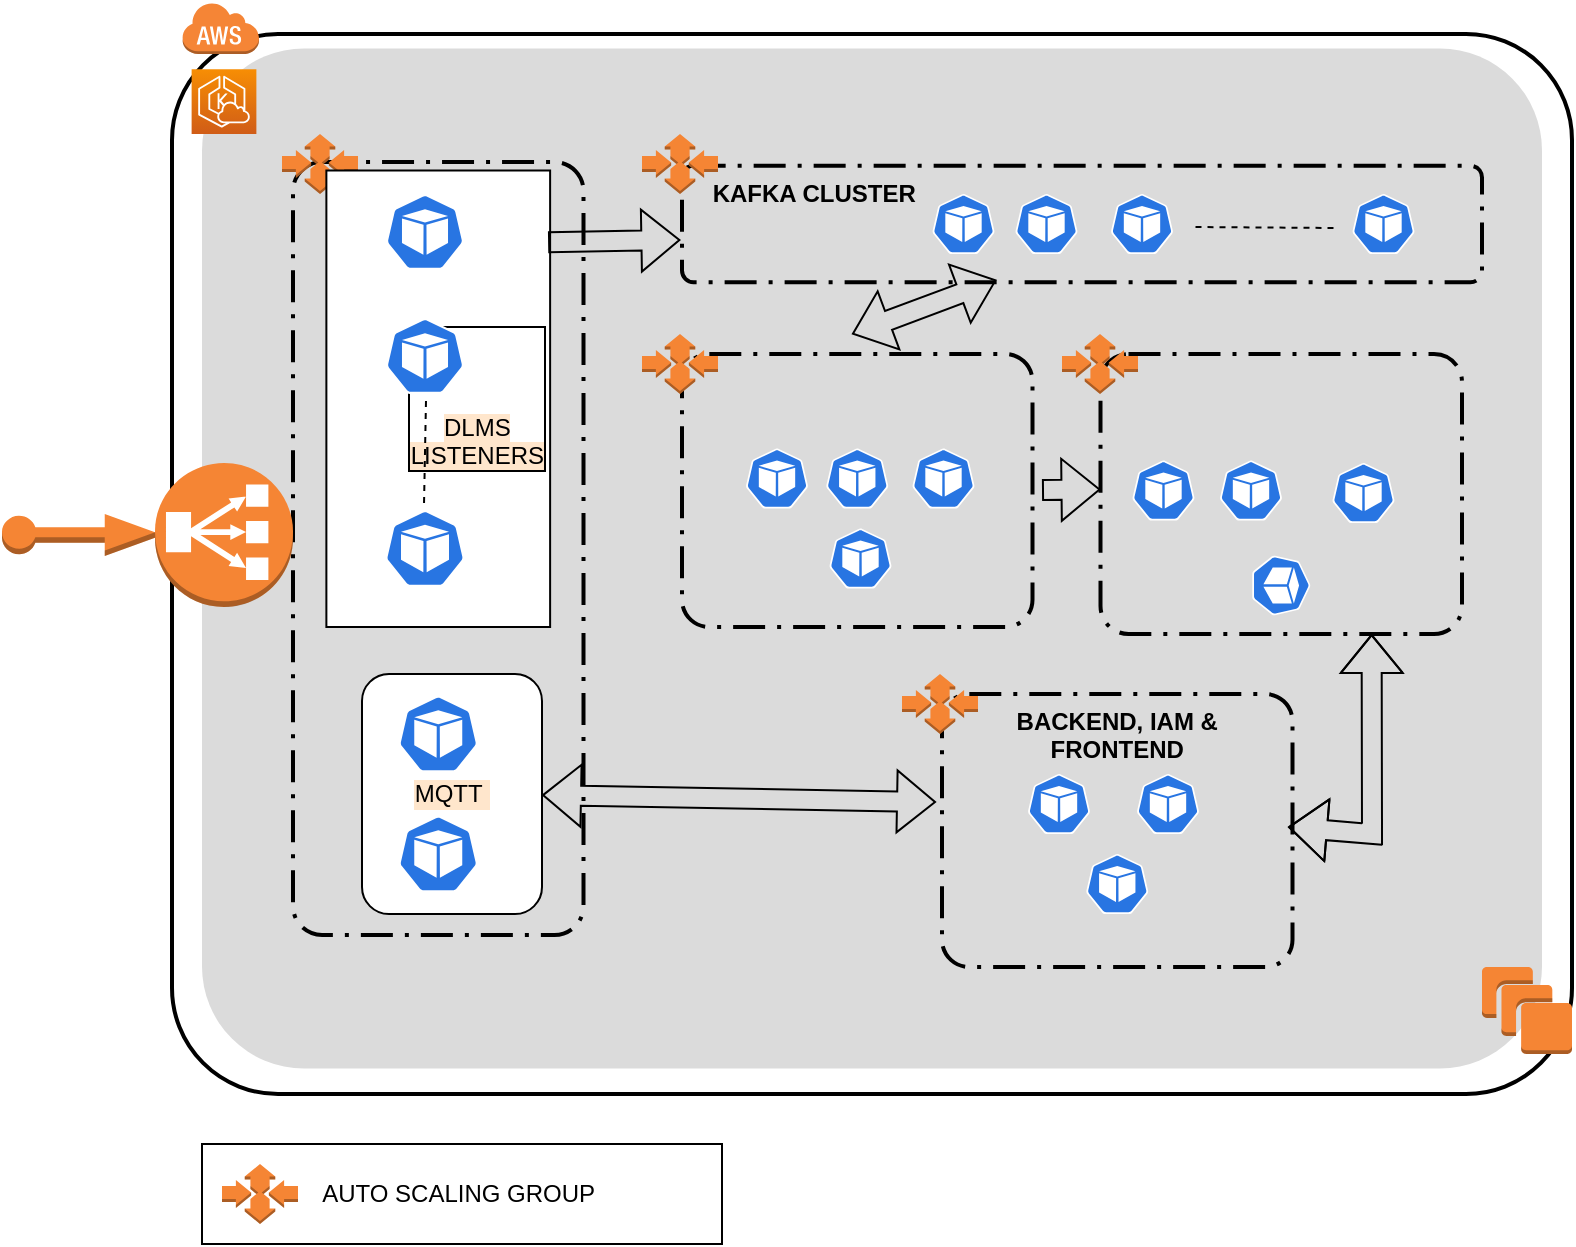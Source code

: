 <mxfile version="17.1.3" type="github"><diagram id="bKZ8yrRBI6CvGtKd2h08" name="Page-1"><mxGraphModel dx="946" dy="591" grid="1" gridSize="10" guides="1" tooltips="1" connect="1" arrows="1" fold="1" page="1" pageScale="1" pageWidth="850" pageHeight="1100" math="0" shadow="0"><root><mxCell id="0"/><mxCell id="1" parent="0"/><mxCell id="CpkEzIZ5R6-Vss7rwRm0-41" value="" style="endArrow=none;dashed=1;html=1;rounded=0;" edge="1" parent="1"><mxGeometry width="50" height="50" relative="1" as="geometry"><mxPoint x="360" y="380" as="sourcePoint"/><mxPoint x="410" y="330" as="targetPoint"/></mxGeometry></mxCell><mxCell id="CpkEzIZ5R6-Vss7rwRm0-10" value="" style="rounded=1;arcSize=10;dashed=0;fillColor=none;gradientColor=none;strokeWidth=2;" vertex="1" parent="1"><mxGeometry x="95" y="100" width="700" height="530" as="geometry"/></mxCell><mxCell id="CpkEzIZ5R6-Vss7rwRm0-12" value="" style="rounded=1;arcSize=10;strokeColor=none;fillColor=#DBDBDB;gradientColor=none;" vertex="1" parent="1"><mxGeometry x="110" y="107.25" width="670" height="510" as="geometry"/></mxCell><mxCell id="CpkEzIZ5R6-Vss7rwRm0-9" value="" style="rounded=1;arcSize=10;dashed=1;fillColor=none;gradientColor=none;dashPattern=8 3 1 3;strokeWidth=2;" vertex="1" parent="1"><mxGeometry x="155.5" y="164" width="145.25" height="386.5" as="geometry"/></mxCell><mxCell id="CpkEzIZ5R6-Vss7rwRm0-3" value="" style="outlineConnect=0;dashed=0;verticalLabelPosition=bottom;verticalAlign=top;align=center;html=1;shape=mxgraph.aws3.auto_scaling;fillColor=#F58534;gradientColor=none;" vertex="1" parent="1"><mxGeometry x="150" y="150" width="38" height="30" as="geometry"/></mxCell><mxCell id="CpkEzIZ5R6-Vss7rwRm0-4" value="" style="outlineConnect=0;dashed=0;verticalLabelPosition=bottom;verticalAlign=top;align=center;html=1;shape=mxgraph.aws3.elastic_ip;fillColor=#F58534;gradientColor=none;" vertex="1" parent="1"><mxGeometry x="10" y="340" width="76.5" height="21" as="geometry"/></mxCell><mxCell id="CpkEzIZ5R6-Vss7rwRm0-6" value="" style="outlineConnect=0;dashed=0;verticalLabelPosition=bottom;verticalAlign=top;align=center;html=1;shape=mxgraph.aws3.instances;fillColor=#F58534;gradientColor=none;" vertex="1" parent="1"><mxGeometry x="750" y="566.5" width="45" height="43.5" as="geometry"/></mxCell><mxCell id="CpkEzIZ5R6-Vss7rwRm0-8" value="" style="outlineConnect=0;dashed=0;verticalLabelPosition=bottom;verticalAlign=top;align=center;html=1;shape=mxgraph.aws3.classic_load_balancer;fillColor=#F58534;gradientColor=none;" vertex="1" parent="1"><mxGeometry x="86.5" y="314.5" width="69" height="72" as="geometry"/></mxCell><mxCell id="CpkEzIZ5R6-Vss7rwRm0-11" value="" style="dashed=0;html=1;shape=mxgraph.aws3.cloud;fillColor=#F58536;gradientColor=none;dashed=0;" vertex="1" parent="1"><mxGeometry x="100" y="84" width="38.5" height="26" as="geometry"/></mxCell><mxCell id="CpkEzIZ5R6-Vss7rwRm0-13" value="    KAFKA CLUSTER " style="rounded=1;arcSize=10;dashed=1;fillColor=none;gradientColor=none;dashPattern=8 3 1 3;strokeWidth=2;horizontal=1;verticalAlign=top;align=left;fontStyle=1" vertex="1" parent="1"><mxGeometry x="350" y="165.88" width="400" height="58.25" as="geometry"/></mxCell><mxCell id="CpkEzIZ5R6-Vss7rwRm0-14" value="" style="rounded=1;arcSize=10;dashed=1;fillColor=none;gradientColor=none;dashPattern=8 3 1 3;strokeWidth=2;" vertex="1" parent="1"><mxGeometry x="350" y="260" width="175.25" height="136.5" as="geometry"/></mxCell><mxCell id="CpkEzIZ5R6-Vss7rwRm0-15" value="" style="rounded=1;arcSize=10;dashed=1;fillColor=none;gradientColor=none;dashPattern=8 3 1 3;strokeWidth=2;" vertex="1" parent="1"><mxGeometry x="559.25" y="260" width="180.75" height="140" as="geometry"/></mxCell><mxCell id="CpkEzIZ5R6-Vss7rwRm0-16" value="BACKEND, IAM &amp; &#10;FRONTEND" style="rounded=1;arcSize=10;dashed=1;fillColor=none;gradientColor=none;dashPattern=8 3 1 3;strokeWidth=2;fontStyle=1;verticalAlign=top;" vertex="1" parent="1"><mxGeometry x="480" y="430" width="175.25" height="136.5" as="geometry"/></mxCell><mxCell id="CpkEzIZ5R6-Vss7rwRm0-17" value="" style="sketch=0;points=[[0,0,0],[0.25,0,0],[0.5,0,0],[0.75,0,0],[1,0,0],[0,1,0],[0.25,1,0],[0.5,1,0],[0.75,1,0],[1,1,0],[0,0.25,0],[0,0.5,0],[0,0.75,0],[1,0.25,0],[1,0.5,0],[1,0.75,0]];outlineConnect=0;fontColor=#232F3E;gradientColor=#F78E04;gradientDirection=north;fillColor=#D05C17;strokeColor=#ffffff;dashed=0;verticalLabelPosition=bottom;verticalAlign=top;align=center;html=1;fontSize=12;fontStyle=0;aspect=fixed;shape=mxgraph.aws4.resourceIcon;resIcon=mxgraph.aws4.eks_cloud;" vertex="1" parent="1"><mxGeometry x="104.81" y="117.62" width="32.38" height="32.38" as="geometry"/></mxCell><mxCell id="CpkEzIZ5R6-Vss7rwRm0-18" value="" style="outlineConnect=0;dashed=0;verticalLabelPosition=bottom;verticalAlign=top;align=center;html=1;shape=mxgraph.aws3.auto_scaling;fillColor=#F58534;gradientColor=none;" vertex="1" parent="1"><mxGeometry x="330" y="150" width="38" height="30" as="geometry"/></mxCell><mxCell id="CpkEzIZ5R6-Vss7rwRm0-19" value="" style="outlineConnect=0;dashed=0;verticalLabelPosition=bottom;verticalAlign=top;align=center;html=1;shape=mxgraph.aws3.auto_scaling;fillColor=#F58534;gradientColor=none;" vertex="1" parent="1"><mxGeometry x="330" y="250" width="38" height="30" as="geometry"/></mxCell><mxCell id="CpkEzIZ5R6-Vss7rwRm0-20" value="" style="outlineConnect=0;dashed=0;verticalLabelPosition=bottom;verticalAlign=top;align=center;html=1;shape=mxgraph.aws3.auto_scaling;fillColor=#F58534;gradientColor=none;" vertex="1" parent="1"><mxGeometry x="540" y="250" width="38" height="30" as="geometry"/></mxCell><mxCell id="CpkEzIZ5R6-Vss7rwRm0-21" value="" style="outlineConnect=0;dashed=0;verticalLabelPosition=bottom;verticalAlign=top;align=center;html=1;shape=mxgraph.aws3.auto_scaling;fillColor=#F58534;gradientColor=none;" vertex="1" parent="1"><mxGeometry x="460" y="420" width="38" height="30" as="geometry"/></mxCell><mxCell id="CpkEzIZ5R6-Vss7rwRm0-26" value="" style="group" vertex="1" connectable="0" parent="1"><mxGeometry x="110" y="655" width="260" height="50" as="geometry"/></mxCell><mxCell id="CpkEzIZ5R6-Vss7rwRm0-23" value="AUTO SCALING GROUP&amp;nbsp;" style="rounded=0;whiteSpace=wrap;html=1;" vertex="1" parent="CpkEzIZ5R6-Vss7rwRm0-26"><mxGeometry width="260" height="50" as="geometry"/></mxCell><mxCell id="CpkEzIZ5R6-Vss7rwRm0-24" value="" style="outlineConnect=0;dashed=0;verticalLabelPosition=bottom;verticalAlign=top;align=center;html=1;shape=mxgraph.aws3.auto_scaling;fillColor=#F58534;gradientColor=none;" vertex="1" parent="CpkEzIZ5R6-Vss7rwRm0-26"><mxGeometry x="10" y="10" width="38" height="30" as="geometry"/></mxCell><mxCell id="CpkEzIZ5R6-Vss7rwRm0-35" value="" style="sketch=0;html=1;dashed=0;whitespace=wrap;fillColor=#2875E2;strokeColor=#ffffff;points=[[0.005,0.63,0],[0.1,0.2,0],[0.9,0.2,0],[0.5,0,0],[0.995,0.63,0],[0.72,0.99,0],[0.5,1,0],[0.28,0.99,0]];shape=mxgraph.kubernetes.icon;prIcon=pod" vertex="1" parent="1"><mxGeometry x="470" y="180" width="41.5" height="30" as="geometry"/></mxCell><mxCell id="CpkEzIZ5R6-Vss7rwRm0-38" value="" style="sketch=0;html=1;dashed=0;whitespace=wrap;fillColor=#2875E2;strokeColor=#ffffff;points=[[0.005,0.63,0],[0.1,0.2,0],[0.9,0.2,0],[0.5,0,0],[0.995,0.63,0],[0.72,0.99,0],[0.5,1,0],[0.28,0.99,0]];shape=mxgraph.kubernetes.icon;prIcon=pod" vertex="1" parent="1"><mxGeometry x="511.5" y="180" width="41.5" height="30" as="geometry"/></mxCell><mxCell id="CpkEzIZ5R6-Vss7rwRm0-39" value="" style="sketch=0;html=1;dashed=0;whitespace=wrap;fillColor=#2875E2;strokeColor=#ffffff;points=[[0.005,0.63,0],[0.1,0.2,0],[0.9,0.2,0],[0.5,0,0],[0.995,0.63,0],[0.72,0.99,0],[0.5,1,0],[0.28,0.99,0]];shape=mxgraph.kubernetes.icon;prIcon=pod" vertex="1" parent="1"><mxGeometry x="559.25" y="180" width="41.5" height="30" as="geometry"/></mxCell><mxCell id="CpkEzIZ5R6-Vss7rwRm0-40" value="" style="sketch=0;html=1;dashed=0;whitespace=wrap;fillColor=#2875E2;strokeColor=#ffffff;points=[[0.005,0.63,0],[0.1,0.2,0],[0.9,0.2,0],[0.5,0,0],[0.995,0.63,0],[0.72,0.99,0],[0.5,1,0],[0.28,0.99,0]];shape=mxgraph.kubernetes.icon;prIcon=pod" vertex="1" parent="1"><mxGeometry x="680" y="180" width="41.5" height="30" as="geometry"/></mxCell><mxCell id="CpkEzIZ5R6-Vss7rwRm0-46" value="" style="endArrow=none;dashed=1;html=1;rounded=0;" edge="1" parent="1"><mxGeometry width="50" height="50" relative="1" as="geometry"><mxPoint x="606.75" y="196.5" as="sourcePoint"/><mxPoint x="676" y="197" as="targetPoint"/></mxGeometry></mxCell><mxCell id="CpkEzIZ5R6-Vss7rwRm0-50" value="" style="shape=image;verticalLabelPosition=bottom;labelBackgroundColor=default;verticalAlign=top;aspect=fixed;imageAspect=0;image=https://upload.wikimedia.org/wikipedia/commons/thumb/f/f3/Apache_Spark_logo.svg/1200px-Apache_Spark_logo.svg.png;" vertex="1" parent="1"><mxGeometry x="370" y="260" width="55" height="28.56" as="geometry"/></mxCell><mxCell id="CpkEzIZ5R6-Vss7rwRm0-51" value="" style="sketch=0;html=1;dashed=0;whitespace=wrap;fillColor=#2875E2;strokeColor=#ffffff;points=[[0.005,0.63,0],[0.1,0.2,0],[0.9,0.2,0],[0.5,0,0],[0.995,0.63,0],[0.72,0.99,0],[0.5,1,0],[0.28,0.99,0]];shape=mxgraph.kubernetes.icon;prIcon=pod" vertex="1" parent="1"><mxGeometry x="376.75" y="307.25" width="41.5" height="30" as="geometry"/></mxCell><mxCell id="CpkEzIZ5R6-Vss7rwRm0-52" value="" style="sketch=0;html=1;dashed=0;whitespace=wrap;fillColor=#2875E2;strokeColor=#ffffff;points=[[0.005,0.63,0],[0.1,0.2,0],[0.9,0.2,0],[0.5,0,0],[0.995,0.63,0],[0.72,0.99,0],[0.5,1,0],[0.28,0.99,0]];shape=mxgraph.kubernetes.icon;prIcon=pod" vertex="1" parent="1"><mxGeometry x="416.88" y="307.25" width="41.5" height="30" as="geometry"/></mxCell><mxCell id="CpkEzIZ5R6-Vss7rwRm0-53" value="" style="sketch=0;html=1;dashed=0;whitespace=wrap;fillColor=#2875E2;strokeColor=#ffffff;points=[[0.005,0.63,0],[0.1,0.2,0],[0.9,0.2,0],[0.5,0,0],[0.995,0.63,0],[0.72,0.99,0],[0.5,1,0],[0.28,0.99,0]];shape=mxgraph.kubernetes.icon;prIcon=pod" vertex="1" parent="1"><mxGeometry x="460" y="307.25" width="41.5" height="30" as="geometry"/></mxCell><mxCell id="CpkEzIZ5R6-Vss7rwRm0-54" value="" style="sketch=0;html=1;dashed=0;whitespace=wrap;fillColor=#2875E2;strokeColor=#ffffff;points=[[0.005,0.63,0],[0.1,0.2,0],[0.9,0.2,0],[0.5,0,0],[0.995,0.63,0],[0.72,0.99,0],[0.5,1,0],[0.28,0.99,0]];shape=mxgraph.kubernetes.icon;prIcon=pod" vertex="1" parent="1"><mxGeometry x="418.5" y="347.25" width="41.5" height="30" as="geometry"/></mxCell><mxCell id="CpkEzIZ5R6-Vss7rwRm0-55" value="" style="sketch=0;html=1;dashed=0;whitespace=wrap;fillColor=#2875E2;strokeColor=#ffffff;points=[[0.005,0.63,0],[0.1,0.2,0],[0.9,0.2,0],[0.5,0,0],[0.995,0.63,0],[0.72,0.99,0],[0.5,1,0],[0.28,0.99,0]];shape=mxgraph.kubernetes.icon;prIcon=pod" vertex="1" parent="1"><mxGeometry x="570" y="313.25" width="41.5" height="30" as="geometry"/></mxCell><mxCell id="CpkEzIZ5R6-Vss7rwRm0-56" value="" style="sketch=0;html=1;dashed=0;whitespace=wrap;fillColor=#2875E2;strokeColor=#ffffff;points=[[0.005,0.63,0],[0.1,0.2,0],[0.9,0.2,0],[0.5,0,0],[0.995,0.63,0],[0.72,0.99,0],[0.5,1,0],[0.28,0.99,0]];shape=mxgraph.kubernetes.icon;prIcon=pod" vertex="1" parent="1"><mxGeometry x="613.75" y="313.25" width="41.5" height="30" as="geometry"/></mxCell><mxCell id="CpkEzIZ5R6-Vss7rwRm0-57" value="" style="sketch=0;html=1;dashed=0;whitespace=wrap;fillColor=#2875E2;strokeColor=#ffffff;points=[[0.005,0.63,0],[0.1,0.2,0],[0.9,0.2,0],[0.5,0,0],[0.995,0.63,0],[0.72,0.99,0],[0.5,1,0],[0.28,0.99,0]];shape=mxgraph.kubernetes.icon;prIcon=pod" vertex="1" parent="1"><mxGeometry x="670" y="314.5" width="41.5" height="30" as="geometry"/></mxCell><mxCell id="CpkEzIZ5R6-Vss7rwRm0-58" value="" style="sketch=0;html=1;dashed=0;whitespace=wrap;fillColor=#2875E2;strokeColor=#ffffff;points=[[0.005,0.63,0],[0.1,0.2,0],[0.9,0.2,0],[0.5,0,0],[0.995,0.63,0],[0.72,0.99,0],[0.5,1,0],[0.28,0.99,0]];shape=mxgraph.kubernetes.icon;prIcon=pod;direction=south;" vertex="1" parent="1"><mxGeometry x="634.63" y="355" width="30" height="41.5" as="geometry"/></mxCell><mxCell id="CpkEzIZ5R6-Vss7rwRm0-59" value="" style="sketch=0;html=1;dashed=0;whitespace=wrap;fillColor=#2875E2;strokeColor=#ffffff;points=[[0.005,0.63,0],[0.1,0.2,0],[0.9,0.2,0],[0.5,0,0],[0.995,0.63,0],[0.72,0.99,0],[0.5,1,0],[0.28,0.99,0]];shape=mxgraph.kubernetes.icon;prIcon=pod" vertex="1" parent="1"><mxGeometry x="517.75" y="470" width="41.5" height="30" as="geometry"/></mxCell><mxCell id="CpkEzIZ5R6-Vss7rwRm0-60" value="" style="sketch=0;html=1;dashed=0;whitespace=wrap;fillColor=#2875E2;strokeColor=#ffffff;points=[[0.005,0.63,0],[0.1,0.2,0],[0.9,0.2,0],[0.5,0,0],[0.995,0.63,0],[0.72,0.99,0],[0.5,1,0],[0.28,0.99,0]];shape=mxgraph.kubernetes.icon;prIcon=pod" vertex="1" parent="1"><mxGeometry x="572.25" y="470" width="41.5" height="30" as="geometry"/></mxCell><mxCell id="CpkEzIZ5R6-Vss7rwRm0-61" value="" style="sketch=0;html=1;dashed=0;whitespace=wrap;fillColor=#2875E2;strokeColor=#ffffff;points=[[0.005,0.63,0],[0.1,0.2,0],[0.9,0.2,0],[0.5,0,0],[0.995,0.63,0],[0.72,0.99,0],[0.5,1,0],[0.28,0.99,0]];shape=mxgraph.kubernetes.icon;prIcon=pod" vertex="1" parent="1"><mxGeometry x="546.88" y="510" width="41.5" height="30" as="geometry"/></mxCell><mxCell id="CpkEzIZ5R6-Vss7rwRm0-63" value="" style="shape=image;verticalLabelPosition=bottom;labelBackgroundColor=default;verticalAlign=top;aspect=fixed;imageAspect=0;image=https://g.foolcdn.com/art/companylogos/square/mdb.png;" vertex="1" parent="1"><mxGeometry x="580" y="254.28" width="40" height="40" as="geometry"/></mxCell><mxCell id="CpkEzIZ5R6-Vss7rwRm0-64" value="" style="shape=image;verticalLabelPosition=bottom;labelBackgroundColor=default;verticalAlign=top;aspect=fixed;imageAspect=0;image=https://upload.wikimedia.org/wikipedia/commons/thumb/0/05/Apache_kafka.svg/1200px-Apache_kafka.svg.png;" vertex="1" parent="1"><mxGeometry x="356.75" y="185.5" width="20" height="32.5" as="geometry"/></mxCell><mxCell id="CpkEzIZ5R6-Vss7rwRm0-65" value="&lt;div style=&quot;text-align: center&quot;&gt;&lt;span style=&quot;background-color: rgb(255 , 230 , 204)&quot;&gt;&lt;br&gt;&lt;/span&gt;&lt;/div&gt;&lt;div style=&quot;text-align: center&quot;&gt;&lt;span style=&quot;background-color: rgb(255 , 230 , 204)&quot;&gt;&lt;br&gt;&lt;/span&gt;&lt;/div&gt;&lt;div style=&quot;text-align: center&quot;&gt;&lt;span style=&quot;background-color: rgb(255 , 230 , 204)&quot;&gt;&lt;br&gt;&lt;/span&gt;&lt;/div&gt;&lt;div style=&quot;text-align: center&quot;&gt;&lt;span style=&quot;background-color: rgb(255 , 230 , 204)&quot;&gt;DLMS&lt;/span&gt;&lt;/div&gt;&lt;span style=&quot;background-color: rgb(255 , 230 , 204)&quot;&gt;LISTENERS&lt;/span&gt;" style="rounded=0;whiteSpace=wrap;html=1;align=right;labelBorderColor=default;" vertex="1" parent="1"><mxGeometry x="172.19" y="168.25" width="111.87" height="228.25" as="geometry"/></mxCell><mxCell id="CpkEzIZ5R6-Vss7rwRm0-28" value="" style="sketch=0;html=1;dashed=0;whitespace=wrap;fillColor=#2875E2;strokeColor=#ffffff;points=[[0.005,0.63,0],[0.1,0.2,0],[0.9,0.2,0],[0.5,0,0],[0.995,0.63,0],[0.72,0.99,0],[0.5,1,0],[0.28,0.99,0]];shape=mxgraph.kubernetes.icon;prIcon=pod" vertex="1" parent="1"><mxGeometry x="200" y="242" width="43" height="38" as="geometry"/></mxCell><mxCell id="CpkEzIZ5R6-Vss7rwRm0-27" value="" style="sketch=0;html=1;dashed=0;whitespace=wrap;fillColor=#2875E2;strokeColor=#ffffff;points=[[0.005,0.63,0],[0.1,0.2,0],[0.9,0.2,0],[0.5,0,0],[0.995,0.63,0],[0.72,0.99,0],[0.5,1,0],[0.28,0.99,0]];shape=mxgraph.kubernetes.icon;prIcon=pod" vertex="1" parent="1"><mxGeometry x="200" y="180" width="43" height="38" as="geometry"/></mxCell><mxCell id="CpkEzIZ5R6-Vss7rwRm0-29" value="" style="sketch=0;html=1;dashed=0;whitespace=wrap;fillColor=#2875E2;strokeColor=#ffffff;points=[[0.005,0.63,0],[0.1,0.2,0],[0.9,0.2,0],[0.5,0,0],[0.995,0.63,0],[0.72,0.99,0],[0.5,1,0],[0.28,0.99,0]];shape=mxgraph.kubernetes.icon;prIcon=pod" vertex="1" parent="1"><mxGeometry x="201.5" y="337.25" width="40" height="40" as="geometry"/></mxCell><mxCell id="CpkEzIZ5R6-Vss7rwRm0-67" value="MQTT&amp;nbsp;" style="rounded=1;whiteSpace=wrap;html=1;labelBackgroundColor=#FFE6CC;" vertex="1" parent="1"><mxGeometry x="190" y="420" width="90" height="120" as="geometry"/></mxCell><mxCell id="CpkEzIZ5R6-Vss7rwRm0-48" value="" style="endArrow=none;dashed=1;html=1;rounded=0;exitX=0.688;exitY=0.031;exitDx=0;exitDy=0;exitPerimeter=0;" edge="1" parent="1"><mxGeometry width="50" height="50" relative="1" as="geometry"><mxPoint x="221.02" y="334.49" as="sourcePoint"/><mxPoint x="222" y="283.25" as="targetPoint"/></mxGeometry></mxCell><mxCell id="CpkEzIZ5R6-Vss7rwRm0-31" value="" style="sketch=0;html=1;dashed=0;whitespace=wrap;fillColor=#2875E2;strokeColor=#ffffff;points=[[0.005,0.63,0],[0.1,0.2,0],[0.9,0.2,0],[0.5,0,0],[0.995,0.63,0],[0.72,0.99,0],[0.5,1,0],[0.28,0.99,0]];shape=mxgraph.kubernetes.icon;prIcon=pod" vertex="1" parent="1"><mxGeometry x="208.13" y="430" width="40" height="40" as="geometry"/></mxCell><mxCell id="CpkEzIZ5R6-Vss7rwRm0-30" value="" style="sketch=0;html=1;dashed=0;whitespace=wrap;fillColor=#2875E2;strokeColor=#ffffff;points=[[0.005,0.63,0],[0.1,0.2,0],[0.9,0.2,0],[0.5,0,0],[0.995,0.63,0],[0.72,0.99,0],[0.5,1,0],[0.28,0.99,0]];shape=mxgraph.kubernetes.icon;prIcon=pod" vertex="1" parent="1"><mxGeometry x="208.13" y="490" width="40" height="40" as="geometry"/></mxCell><mxCell id="CpkEzIZ5R6-Vss7rwRm0-68" value="" style="shape=flexArrow;endArrow=classic;startArrow=none;html=1;rounded=0;exitX=0.991;exitY=0.157;exitDx=0;exitDy=0;exitPerimeter=0;entryX=-0.002;entryY=0.637;entryDx=0;entryDy=0;entryPerimeter=0;startFill=0;" edge="1" parent="1" source="CpkEzIZ5R6-Vss7rwRm0-65" target="CpkEzIZ5R6-Vss7rwRm0-13"><mxGeometry width="100" height="100" relative="1" as="geometry"><mxPoint x="450" y="400" as="sourcePoint"/><mxPoint x="550" y="300" as="targetPoint"/></mxGeometry></mxCell><mxCell id="CpkEzIZ5R6-Vss7rwRm0-69" value="" style="shape=flexArrow;endArrow=classic;startArrow=block;html=1;rounded=0;entryX=0.393;entryY=0.981;entryDx=0;entryDy=0;entryPerimeter=0;startFill=0;" edge="1" parent="1" target="CpkEzIZ5R6-Vss7rwRm0-13"><mxGeometry width="100" height="100" relative="1" as="geometry"><mxPoint x="435" y="250" as="sourcePoint"/><mxPoint x="501.5" y="248.895" as="targetPoint"/></mxGeometry></mxCell><mxCell id="CpkEzIZ5R6-Vss7rwRm0-70" value="" style="shape=flexArrow;endArrow=classic;startArrow=none;html=1;rounded=0;entryX=-0.002;entryY=0.637;entryDx=0;entryDy=0;entryPerimeter=0;startFill=0;" edge="1" parent="1"><mxGeometry width="100" height="100" relative="1" as="geometry"><mxPoint x="530" y="328" as="sourcePoint"/><mxPoint x="559.25" y="327.695" as="targetPoint"/></mxGeometry></mxCell><mxCell id="CpkEzIZ5R6-Vss7rwRm0-71" value="" style="shape=flexArrow;endArrow=classic;startArrow=block;html=1;rounded=0;exitX=0.991;exitY=0.157;exitDx=0;exitDy=0;exitPerimeter=0;entryX=-0.017;entryY=0.396;entryDx=0;entryDy=0;entryPerimeter=0;startFill=0;" edge="1" parent="1" target="CpkEzIZ5R6-Vss7rwRm0-16"><mxGeometry width="100" height="100" relative="1" as="geometry"><mxPoint x="280.003" y="480.545" as="sourcePoint"/><mxPoint x="346.15" y="479.445" as="targetPoint"/></mxGeometry></mxCell><mxCell id="CpkEzIZ5R6-Vss7rwRm0-73" value="" style="shape=flexArrow;endArrow=classic;startArrow=block;html=1;rounded=0;exitX=0.991;exitY=0.157;exitDx=0;exitDy=0;exitPerimeter=0;entryX=0.75;entryY=1;entryDx=0;entryDy=0;startFill=0;" edge="1" parent="1" target="CpkEzIZ5R6-Vss7rwRm0-15"><mxGeometry width="100" height="100" relative="1" as="geometry"><mxPoint x="653.003" y="496.495" as="sourcePoint"/><mxPoint x="850.021" y="500.004" as="targetPoint"/><Array as="points"><mxPoint x="695" y="500"/></Array></mxGeometry></mxCell></root></mxGraphModel></diagram></mxfile>